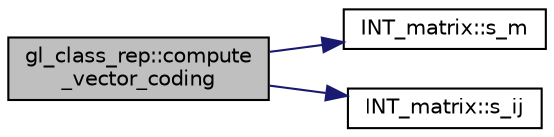 digraph "gl_class_rep::compute_vector_coding"
{
  edge [fontname="Helvetica",fontsize="10",labelfontname="Helvetica",labelfontsize="10"];
  node [fontname="Helvetica",fontsize="10",shape=record];
  rankdir="LR";
  Node9 [label="gl_class_rep::compute\l_vector_coding",height=0.2,width=0.4,color="black", fillcolor="grey75", style="filled", fontcolor="black"];
  Node9 -> Node10 [color="midnightblue",fontsize="10",style="solid",fontname="Helvetica"];
  Node10 [label="INT_matrix::s_m",height=0.2,width=0.4,color="black", fillcolor="white", style="filled",URL="$d9/dd1/class_i_n_t__matrix.html#a973ad2dc199432b050a81eda1d75c986"];
  Node9 -> Node11 [color="midnightblue",fontsize="10",style="solid",fontname="Helvetica"];
  Node11 [label="INT_matrix::s_ij",height=0.2,width=0.4,color="black", fillcolor="white", style="filled",URL="$d9/dd1/class_i_n_t__matrix.html#a495bf91b533aa26fd82c276b8c38aec7"];
}

